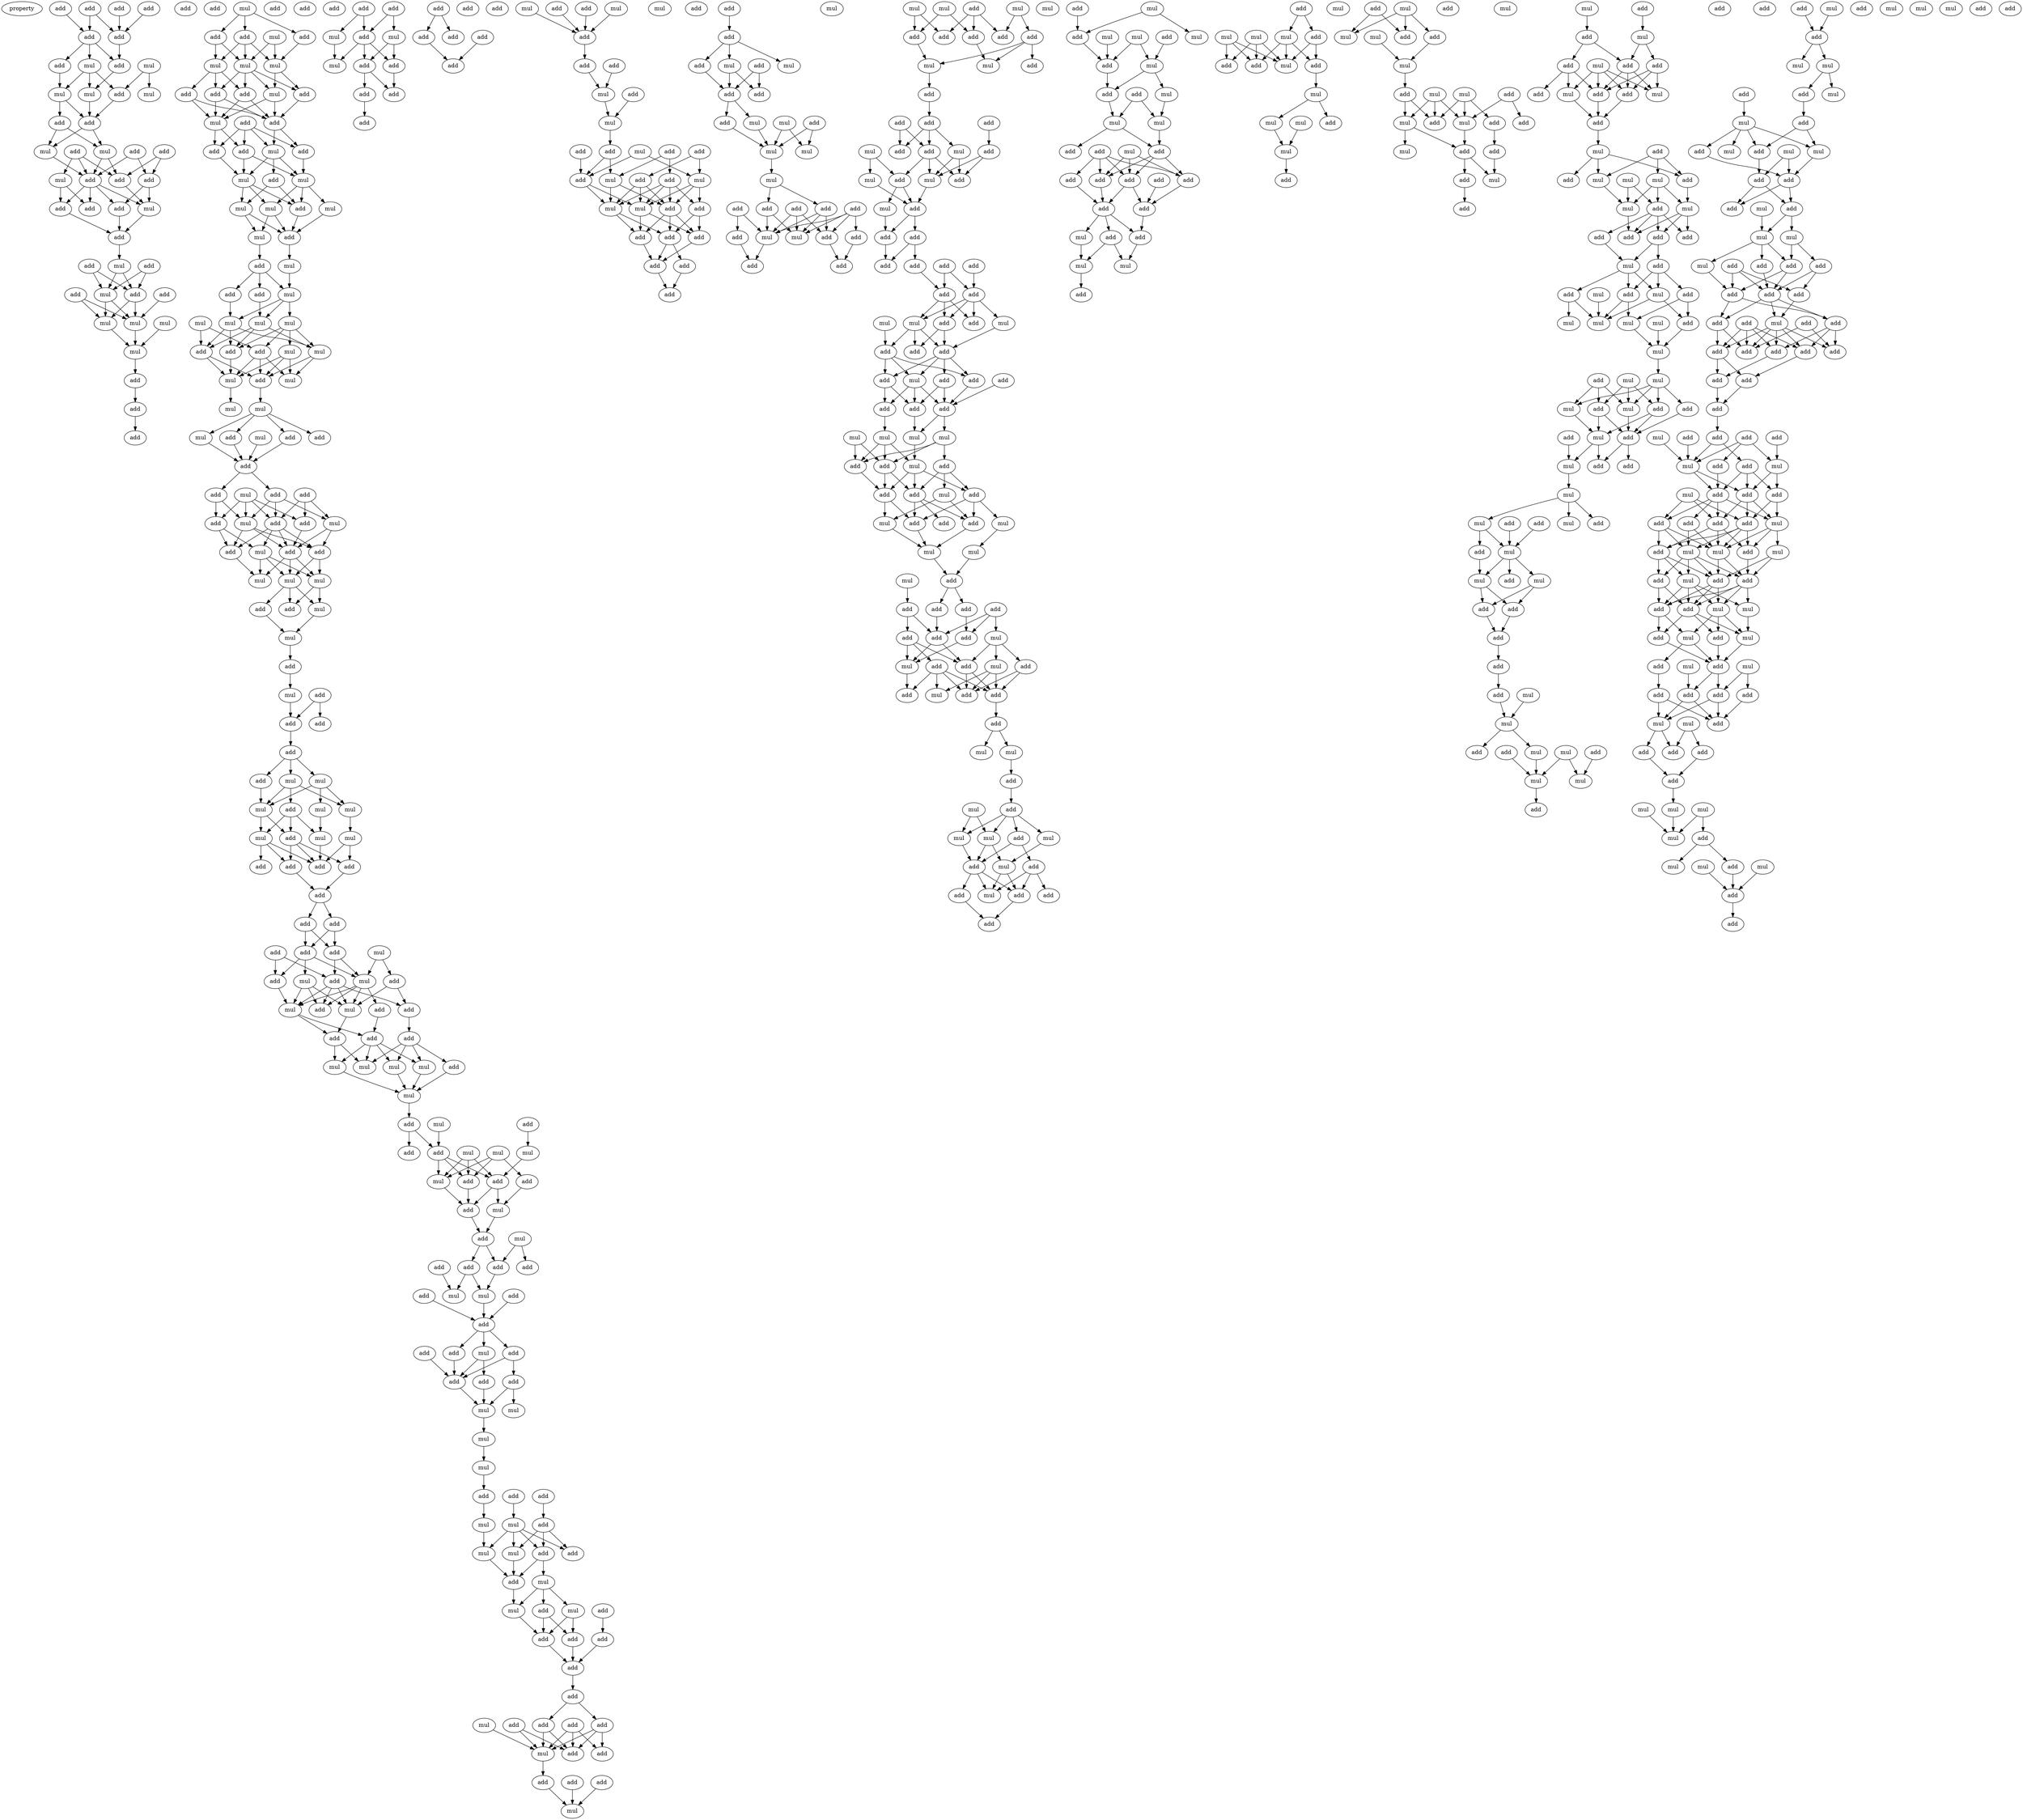 digraph {
    node [fontcolor=black]
    property [mul=2,lf=2.0]
    0 [ label = add ];
    1 [ label = add ];
    2 [ label = add ];
    3 [ label = add ];
    4 [ label = add ];
    5 [ label = add ];
    6 [ label = mul ];
    7 [ label = add ];
    8 [ label = mul ];
    9 [ label = add ];
    10 [ label = mul ];
    11 [ label = add ];
    12 [ label = mul ];
    13 [ label = mul ];
    14 [ label = add ];
    15 [ label = add ];
    16 [ label = add ];
    17 [ label = mul ];
    18 [ label = add ];
    19 [ label = mul ];
    20 [ label = add ];
    21 [ label = mul ];
    22 [ label = add ];
    23 [ label = add ];
    24 [ label = add ];
    25 [ label = add ];
    26 [ label = mul ];
    27 [ label = add ];
    28 [ label = add ];
    29 [ label = add ];
    30 [ label = add ];
    31 [ label = add ];
    32 [ label = add ];
    33 [ label = mul ];
    34 [ label = mul ];
    35 [ label = add ];
    36 [ label = add ];
    37 [ label = add ];
    38 [ label = mul ];
    39 [ label = mul ];
    40 [ label = mul ];
    41 [ label = add ];
    42 [ label = mul ];
    43 [ label = add ];
    44 [ label = add ];
    45 [ label = add ];
    46 [ label = mul ];
    47 [ label = add ];
    48 [ label = mul ];
    49 [ label = add ];
    50 [ label = add ];
    51 [ label = mul ];
    52 [ label = mul ];
    53 [ label = mul ];
    54 [ label = mul ];
    55 [ label = add ];
    56 [ label = add ];
    57 [ label = add ];
    58 [ label = add ];
    59 [ label = mul ];
    60 [ label = add ];
    61 [ label = add ];
    62 [ label = add ];
    63 [ label = add ];
    64 [ label = add ];
    65 [ label = mul ];
    66 [ label = mul ];
    67 [ label = mul ];
    68 [ label = add ];
    69 [ label = mul ];
    70 [ label = mul ];
    71 [ label = add ];
    72 [ label = mul ];
    73 [ label = add ];
    74 [ label = mul ];
    75 [ label = add ];
    76 [ label = mul ];
    77 [ label = mul ];
    78 [ label = add ];
    79 [ label = add ];
    80 [ label = mul ];
    81 [ label = mul ];
    82 [ label = mul ];
    83 [ label = mul ];
    84 [ label = add ];
    85 [ label = mul ];
    86 [ label = add ];
    87 [ label = add ];
    88 [ label = mul ];
    89 [ label = add ];
    90 [ label = mul ];
    91 [ label = mul ];
    92 [ label = mul ];
    93 [ label = mul ];
    94 [ label = mul ];
    95 [ label = mul ];
    96 [ label = add ];
    97 [ label = add ];
    98 [ label = add ];
    99 [ label = add ];
    100 [ label = add ];
    101 [ label = add ];
    102 [ label = mul ];
    103 [ label = add ];
    104 [ label = mul ];
    105 [ label = add ];
    106 [ label = add ];
    107 [ label = add ];
    108 [ label = mul ];
    109 [ label = add ];
    110 [ label = mul ];
    111 [ label = add ];
    112 [ label = add ];
    113 [ label = mul ];
    114 [ label = mul ];
    115 [ label = mul ];
    116 [ label = add ];
    117 [ label = add ];
    118 [ label = mul ];
    119 [ label = mul ];
    120 [ label = add ];
    121 [ label = mul ];
    122 [ label = add ];
    123 [ label = add ];
    124 [ label = add ];
    125 [ label = add ];
    126 [ label = mul ];
    127 [ label = mul ];
    128 [ label = add ];
    129 [ label = mul ];
    130 [ label = mul ];
    131 [ label = mul ];
    132 [ label = add ];
    133 [ label = mul ];
    134 [ label = add ];
    135 [ label = mul ];
    136 [ label = mul ];
    137 [ label = add ];
    138 [ label = add ];
    139 [ label = add ];
    140 [ label = add ];
    141 [ label = add ];
    142 [ label = add ];
    143 [ label = add ];
    144 [ label = add ];
    145 [ label = add ];
    146 [ label = mul ];
    147 [ label = add ];
    148 [ label = add ];
    149 [ label = add ];
    150 [ label = add ];
    151 [ label = mul ];
    152 [ label = mul ];
    153 [ label = add ];
    154 [ label = mul ];
    155 [ label = add ];
    156 [ label = add ];
    157 [ label = mul ];
    158 [ label = add ];
    159 [ label = add ];
    160 [ label = add ];
    161 [ label = add ];
    162 [ label = add ];
    163 [ label = mul ];
    164 [ label = mul ];
    165 [ label = mul ];
    166 [ label = mul ];
    167 [ label = mul ];
    168 [ label = add ];
    169 [ label = add ];
    170 [ label = mul ];
    171 [ label = add ];
    172 [ label = mul ];
    173 [ label = mul ];
    174 [ label = add ];
    175 [ label = mul ];
    176 [ label = add ];
    177 [ label = add ];
    178 [ label = add ];
    179 [ label = mul ];
    180 [ label = add ];
    181 [ label = mul ];
    182 [ label = add ];
    183 [ label = mul ];
    184 [ label = add ];
    185 [ label = add ];
    186 [ label = add ];
    187 [ label = add ];
    188 [ label = mul ];
    189 [ label = add ];
    190 [ label = mul ];
    191 [ label = add ];
    192 [ label = add ];
    193 [ label = add ];
    194 [ label = add ];
    195 [ label = add ];
    196 [ label = mul ];
    197 [ label = add ];
    198 [ label = add ];
    199 [ label = add ];
    200 [ label = mul ];
    201 [ label = mul ];
    202 [ label = mul ];
    203 [ label = mul ];
    204 [ label = add ];
    205 [ label = add ];
    206 [ label = add ];
    207 [ label = add ];
    208 [ label = add ];
    209 [ label = mul ];
    210 [ label = mul ];
    211 [ label = mul ];
    212 [ label = mul ];
    213 [ label = add ];
    214 [ label = add ];
    215 [ label = add ];
    216 [ label = mul ];
    217 [ label = mul ];
    218 [ label = add ];
    219 [ label = add ];
    220 [ label = mul ];
    221 [ label = add ];
    222 [ label = add ];
    223 [ label = add ];
    224 [ label = add ];
    225 [ label = add ];
    226 [ label = add ];
    227 [ label = add ];
    228 [ label = add ];
    229 [ label = add ];
    230 [ label = mul ];
    231 [ label = add ];
    232 [ label = mul ];
    233 [ label = add ];
    234 [ label = add ];
    235 [ label = add ];
    236 [ label = add ];
    237 [ label = add ];
    238 [ label = mul ];
    239 [ label = add ];
    240 [ label = add ];
    241 [ label = add ];
    242 [ label = mul ];
    243 [ label = mul ];
    244 [ label = mul ];
    245 [ label = add ];
    246 [ label = add ];
    247 [ label = add ];
    248 [ label = add ];
    249 [ label = add ];
    250 [ label = add ];
    251 [ label = add ];
    252 [ label = add ];
    253 [ label = add ];
    254 [ label = add ];
    255 [ label = add ];
    256 [ label = add ];
    257 [ label = mul ];
    258 [ label = mul ];
    259 [ label = add ];
    260 [ label = add ];
    261 [ label = mul ];
    262 [ label = add ];
    263 [ label = add ];
    264 [ label = add ];
    265 [ label = add ];
    266 [ label = add ];
    267 [ label = mul ];
    268 [ label = mul ];
    269 [ label = add ];
    270 [ label = add ];
    271 [ label = add ];
    272 [ label = add ];
    273 [ label = mul ];
    274 [ label = add ];
    275 [ label = mul ];
    276 [ label = add ];
    277 [ label = mul ];
    278 [ label = add ];
    279 [ label = add ];
    280 [ label = mul ];
    281 [ label = mul ];
    282 [ label = add ];
    283 [ label = add ];
    284 [ label = add ];
    285 [ label = add ];
    286 [ label = add ];
    287 [ label = add ];
    288 [ label = add ];
    289 [ label = add ];
    290 [ label = add ];
    291 [ label = add ];
    292 [ label = mul ];
    293 [ label = mul ];
    294 [ label = add ];
    295 [ label = add ];
    296 [ label = add ];
    297 [ label = mul ];
    298 [ label = mul ];
    299 [ label = add ];
    300 [ label = add ];
    301 [ label = mul ];
    302 [ label = mul ];
    303 [ label = mul ];
    304 [ label = mul ];
    305 [ label = add ];
    306 [ label = add ];
    307 [ label = add ];
    308 [ label = add ];
    309 [ label = add ];
    310 [ label = mul ];
    311 [ label = add ];
    312 [ label = mul ];
    313 [ label = add ];
    314 [ label = add ];
    315 [ label = add ];
    316 [ label = add ];
    317 [ label = add ];
    318 [ label = mul ];
    319 [ label = mul ];
    320 [ label = mul ];
    321 [ label = add ];
    322 [ label = add ];
    323 [ label = add ];
    324 [ label = add ];
    325 [ label = add ];
    326 [ label = mul ];
    327 [ label = add ];
    328 [ label = mul ];
    329 [ label = add ];
    330 [ label = add ];
    331 [ label = add ];
    332 [ label = add ];
    333 [ label = mul ];
    334 [ label = add ];
    335 [ label = add ];
    336 [ label = add ];
    337 [ label = mul ];
    338 [ label = mul ];
    339 [ label = mul ];
    340 [ label = add ];
    341 [ label = add ];
    342 [ label = mul ];
    343 [ label = add ];
    344 [ label = add ];
    345 [ label = add ];
    346 [ label = add ];
    347 [ label = add ];
    348 [ label = add ];
    349 [ label = add ];
    350 [ label = add ];
    351 [ label = add ];
    352 [ label = mul ];
    353 [ label = add ];
    354 [ label = mul ];
    355 [ label = mul ];
    356 [ label = add ];
    357 [ label = add ];
    358 [ label = add ];
    359 [ label = add ];
    360 [ label = add ];
    361 [ label = mul ];
    362 [ label = add ];
    363 [ label = add ];
    364 [ label = add ];
    365 [ label = add ];
    366 [ label = add ];
    367 [ label = add ];
    368 [ label = mul ];
    369 [ label = mul ];
    370 [ label = mul ];
    371 [ label = mul ];
    372 [ label = add ];
    373 [ label = add ];
    374 [ label = mul ];
    375 [ label = add ];
    376 [ label = add ];
    377 [ label = add ];
    378 [ label = add ];
    379 [ label = mul ];
    380 [ label = add ];
    381 [ label = mul ];
    382 [ label = mul ];
    383 [ label = add ];
    384 [ label = add ];
    385 [ label = mul ];
    386 [ label = mul ];
    387 [ label = add ];
    388 [ label = mul ];
    389 [ label = add ];
    390 [ label = add ];
    391 [ label = add ];
    392 [ label = add ];
    393 [ label = mul ];
    394 [ label = add ];
    395 [ label = add ];
    396 [ label = add ];
    397 [ label = add ];
    398 [ label = mul ];
    399 [ label = add ];
    400 [ label = mul ];
    401 [ label = add ];
    402 [ label = add ];
    403 [ label = add ];
    404 [ label = add ];
    405 [ label = mul ];
    406 [ label = add ];
    407 [ label = mul ];
    408 [ label = mul ];
    409 [ label = add ];
    410 [ label = mul ];
    411 [ label = add ];
    412 [ label = mul ];
    413 [ label = add ];
    414 [ label = mul ];
    415 [ label = mul ];
    416 [ label = add ];
    417 [ label = add ];
    418 [ label = mul ];
    419 [ label = mul ];
    420 [ label = mul ];
    421 [ label = add ];
    422 [ label = add ];
    423 [ label = add ];
    424 [ label = add ];
    425 [ label = add ];
    426 [ label = mul ];
    427 [ label = mul ];
    428 [ label = mul ];
    429 [ label = add ];
    430 [ label = add ];
    431 [ label = mul ];
    432 [ label = add ];
    433 [ label = mul ];
    434 [ label = add ];
    435 [ label = mul ];
    436 [ label = add ];
    437 [ label = mul ];
    438 [ label = mul ];
    439 [ label = add ];
    440 [ label = mul ];
    441 [ label = add ];
    442 [ label = add ];
    443 [ label = add ];
    444 [ label = add ];
    445 [ label = add ];
    446 [ label = add ];
    447 [ label = add ];
    448 [ label = add ];
    449 [ label = add ];
    450 [ label = add ];
    451 [ label = add ];
    452 [ label = mul ];
    453 [ label = mul ];
    454 [ label = mul ];
    455 [ label = add ];
    456 [ label = add ];
    457 [ label = mul ];
    458 [ label = mul ];
    459 [ label = mul ];
    460 [ label = add ];
    461 [ label = add ];
    462 [ label = mul ];
    463 [ label = add ];
    464 [ label = add ];
    465 [ label = mul ];
    466 [ label = mul ];
    467 [ label = add ];
    468 [ label = mul ];
    469 [ label = mul ];
    470 [ label = add ];
    471 [ label = mul ];
    472 [ label = add ];
    473 [ label = mul ];
    474 [ label = mul ];
    475 [ label = add ];
    476 [ label = mul ];
    477 [ label = add ];
    478 [ label = add ];
    479 [ label = mul ];
    480 [ label = add ];
    481 [ label = add ];
    482 [ label = mul ];
    483 [ label = mul ];
    484 [ label = add ];
    485 [ label = add ];
    486 [ label = mul ];
    487 [ label = add ];
    488 [ label = mul ];
    489 [ label = add ];
    490 [ label = add ];
    491 [ label = mul ];
    492 [ label = add ];
    493 [ label = mul ];
    494 [ label = add ];
    495 [ label = mul ];
    496 [ label = mul ];
    497 [ label = add ];
    498 [ label = mul ];
    499 [ label = add ];
    500 [ label = add ];
    501 [ label = add ];
    502 [ label = add ];
    503 [ label = mul ];
    504 [ label = mul ];
    505 [ label = add ];
    506 [ label = add ];
    507 [ label = mul ];
    508 [ label = add ];
    509 [ label = add ];
    510 [ label = add ];
    511 [ label = mul ];
    512 [ label = add ];
    513 [ label = add ];
    514 [ label = mul ];
    515 [ label = mul ];
    516 [ label = mul ];
    517 [ label = add ];
    518 [ label = mul ];
    519 [ label = mul ];
    520 [ label = add ];
    521 [ label = add ];
    522 [ label = add ];
    523 [ label = add ];
    524 [ label = add ];
    525 [ label = mul ];
    526 [ label = add ];
    527 [ label = add ];
    528 [ label = add ];
    529 [ label = mul ];
    530 [ label = mul ];
    531 [ label = mul ];
    532 [ label = mul ];
    533 [ label = mul ];
    534 [ label = mul ];
    535 [ label = add ];
    536 [ label = mul ];
    537 [ label = mul ];
    538 [ label = add ];
    539 [ label = mul ];
    540 [ label = mul ];
    541 [ label = mul ];
    542 [ label = add ];
    543 [ label = add ];
    544 [ label = add ];
    545 [ label = add ];
    546 [ label = add ];
    547 [ label = mul ];
    548 [ label = mul ];
    549 [ label = add ];
    550 [ label = add ];
    551 [ label = mul ];
    552 [ label = add ];
    553 [ label = add ];
    554 [ label = add ];
    555 [ label = mul ];
    556 [ label = mul ];
    557 [ label = mul ];
    558 [ label = add ];
    559 [ label = mul ];
    560 [ label = mul ];
    561 [ label = add ];
    562 [ label = add ];
    563 [ label = add ];
    564 [ label = add ];
    565 [ label = add ];
    566 [ label = add ];
    567 [ label = add ];
    568 [ label = add ];
    569 [ label = mul ];
    570 [ label = mul ];
    571 [ label = add ];
    572 [ label = add ];
    573 [ label = mul ];
    574 [ label = add ];
    575 [ label = mul ];
    576 [ label = mul ];
    577 [ label = mul ];
    578 [ label = add ];
    579 [ label = add ];
    580 [ label = mul ];
    581 [ label = add ];
    582 [ label = mul ];
    583 [ label = mul ];
    584 [ label = add ];
    585 [ label = add ];
    586 [ label = mul ];
    587 [ label = add ];
    588 [ label = add ];
    589 [ label = mul ];
    590 [ label = add ];
    591 [ label = mul ];
    592 [ label = add ];
    593 [ label = mul ];
    594 [ label = mul ];
    595 [ label = add ];
    596 [ label = add ];
    597 [ label = add ];
    598 [ label = mul ];
    599 [ label = add ];
    600 [ label = mul ];
    601 [ label = mul ];
    602 [ label = add ];
    603 [ label = add ];
    604 [ label = add ];
    605 [ label = add ];
    606 [ label = mul ];
    607 [ label = add ];
    608 [ label = add ];
    609 [ label = add ];
    610 [ label = add ];
    611 [ label = mul ];
    612 [ label = add ];
    613 [ label = add ];
    614 [ label = add ];
    615 [ label = add ];
    616 [ label = add ];
    617 [ label = add ];
    618 [ label = add ];
    619 [ label = add ];
    620 [ label = add ];
    621 [ label = add ];
    622 [ label = add ];
    623 [ label = add ];
    624 [ label = add ];
    625 [ label = mul ];
    626 [ label = add ];
    627 [ label = add ];
    628 [ label = add ];
    629 [ label = add ];
    630 [ label = mul ];
    631 [ label = mul ];
    632 [ label = add ];
    633 [ label = mul ];
    634 [ label = add ];
    635 [ label = add ];
    636 [ label = add ];
    637 [ label = add ];
    638 [ label = add ];
    639 [ label = add ];
    640 [ label = mul ];
    641 [ label = add ];
    642 [ label = mul ];
    643 [ label = mul ];
    644 [ label = mul ];
    645 [ label = add ];
    646 [ label = mul ];
    647 [ label = add ];
    648 [ label = add ];
    649 [ label = add ];
    650 [ label = mul ];
    651 [ label = add ];
    652 [ label = add ];
    653 [ label = mul ];
    654 [ label = mul ];
    655 [ label = add ];
    656 [ label = mul ];
    657 [ label = add ];
    658 [ label = add ];
    659 [ label = add ];
    660 [ label = mul ];
    661 [ label = mul ];
    662 [ label = add ];
    663 [ label = add ];
    664 [ label = add ];
    665 [ label = add ];
    666 [ label = mul ];
    667 [ label = mul ];
    668 [ label = add ];
    669 [ label = add ];
    670 [ label = mul ];
    671 [ label = add ];
    672 [ label = add ];
    673 [ label = add ];
    674 [ label = mul ];
    675 [ label = mul ];
    676 [ label = mul ];
    677 [ label = add ];
    678 [ label = mul ];
    679 [ label = mul ];
    680 [ label = mul ];
    681 [ label = mul ];
    682 [ label = add ];
    683 [ label = add ];
    684 [ label = add ];
    685 [ label = mul ];
    686 [ label = mul ];
    687 [ label = add ];
    688 [ label = add ];
    0 -> 4 [ name = 0 ];
    0 -> 5 [ name = 1 ];
    1 -> 4 [ name = 2 ];
    2 -> 5 [ name = 3 ];
    3 -> 5 [ name = 4 ];
    4 -> 7 [ name = 5 ];
    4 -> 8 [ name = 6 ];
    4 -> 9 [ name = 7 ];
    5 -> 9 [ name = 8 ];
    6 -> 10 [ name = 9 ];
    6 -> 11 [ name = 10 ];
    7 -> 13 [ name = 11 ];
    8 -> 11 [ name = 12 ];
    8 -> 12 [ name = 13 ];
    8 -> 13 [ name = 14 ];
    9 -> 12 [ name = 15 ];
    11 -> 14 [ name = 16 ];
    12 -> 14 [ name = 17 ];
    13 -> 14 [ name = 18 ];
    13 -> 15 [ name = 19 ];
    14 -> 17 [ name = 20 ];
    14 -> 19 [ name = 21 ];
    15 -> 17 [ name = 22 ];
    15 -> 19 [ name = 23 ];
    16 -> 21 [ name = 24 ];
    16 -> 24 [ name = 25 ];
    16 -> 25 [ name = 26 ];
    17 -> 25 [ name = 27 ];
    18 -> 22 [ name = 28 ];
    18 -> 25 [ name = 29 ];
    19 -> 24 [ name = 30 ];
    19 -> 25 [ name = 31 ];
    20 -> 22 [ name = 32 ];
    20 -> 24 [ name = 33 ];
    21 -> 28 [ name = 34 ];
    21 -> 29 [ name = 35 ];
    22 -> 26 [ name = 36 ];
    22 -> 27 [ name = 37 ];
    24 -> 26 [ name = 38 ];
    25 -> 26 [ name = 39 ];
    25 -> 27 [ name = 40 ];
    25 -> 28 [ name = 41 ];
    25 -> 29 [ name = 42 ];
    26 -> 30 [ name = 43 ];
    27 -> 30 [ name = 44 ];
    29 -> 30 [ name = 45 ];
    30 -> 33 [ name = 46 ];
    31 -> 34 [ name = 47 ];
    31 -> 37 [ name = 48 ];
    32 -> 34 [ name = 49 ];
    32 -> 37 [ name = 50 ];
    33 -> 34 [ name = 51 ];
    33 -> 37 [ name = 52 ];
    34 -> 39 [ name = 53 ];
    34 -> 40 [ name = 54 ];
    35 -> 39 [ name = 55 ];
    35 -> 40 [ name = 56 ];
    36 -> 39 [ name = 57 ];
    37 -> 39 [ name = 58 ];
    37 -> 40 [ name = 59 ];
    38 -> 42 [ name = 60 ];
    39 -> 42 [ name = 61 ];
    40 -> 42 [ name = 62 ];
    42 -> 43 [ name = 63 ];
    43 -> 44 [ name = 64 ];
    44 -> 45 [ name = 65 ];
    46 -> 47 [ name = 66 ];
    46 -> 49 [ name = 67 ];
    46 -> 50 [ name = 68 ];
    47 -> 52 [ name = 69 ];
    47 -> 53 [ name = 70 ];
    48 -> 51 [ name = 71 ];
    48 -> 53 [ name = 72 ];
    49 -> 51 [ name = 73 ];
    50 -> 51 [ name = 74 ];
    50 -> 52 [ name = 75 ];
    50 -> 53 [ name = 76 ];
    51 -> 54 [ name = 77 ];
    51 -> 57 [ name = 78 ];
    52 -> 55 [ name = 79 ];
    52 -> 56 [ name = 80 ];
    52 -> 58 [ name = 81 ];
    53 -> 54 [ name = 82 ];
    53 -> 55 [ name = 83 ];
    53 -> 57 [ name = 84 ];
    53 -> 58 [ name = 85 ];
    54 -> 59 [ name = 86 ];
    54 -> 61 [ name = 87 ];
    55 -> 59 [ name = 88 ];
    55 -> 61 [ name = 89 ];
    56 -> 59 [ name = 90 ];
    56 -> 61 [ name = 91 ];
    57 -> 61 [ name = 92 ];
    58 -> 59 [ name = 93 ];
    58 -> 61 [ name = 94 ];
    59 -> 62 [ name = 95 ];
    59 -> 63 [ name = 96 ];
    60 -> 62 [ name = 97 ];
    60 -> 63 [ name = 98 ];
    60 -> 64 [ name = 99 ];
    60 -> 65 [ name = 100 ];
    61 -> 64 [ name = 101 ];
    61 -> 65 [ name = 102 ];
    62 -> 66 [ name = 103 ];
    62 -> 67 [ name = 104 ];
    63 -> 66 [ name = 105 ];
    64 -> 67 [ name = 106 ];
    65 -> 66 [ name = 107 ];
    65 -> 67 [ name = 108 ];
    65 -> 68 [ name = 109 ];
    66 -> 69 [ name = 110 ];
    66 -> 71 [ name = 111 ];
    66 -> 72 [ name = 112 ];
    67 -> 70 [ name = 113 ];
    67 -> 71 [ name = 114 ];
    67 -> 72 [ name = 115 ];
    68 -> 69 [ name = 116 ];
    68 -> 71 [ name = 117 ];
    69 -> 73 [ name = 118 ];
    69 -> 74 [ name = 119 ];
    70 -> 73 [ name = 120 ];
    71 -> 73 [ name = 121 ];
    72 -> 73 [ name = 122 ];
    72 -> 74 [ name = 123 ];
    73 -> 76 [ name = 124 ];
    74 -> 75 [ name = 125 ];
    75 -> 77 [ name = 126 ];
    75 -> 78 [ name = 127 ];
    75 -> 79 [ name = 128 ];
    76 -> 77 [ name = 129 ];
    77 -> 80 [ name = 130 ];
    77 -> 81 [ name = 131 ];
    77 -> 83 [ name = 132 ];
    78 -> 83 [ name = 133 ];
    79 -> 80 [ name = 134 ];
    80 -> 84 [ name = 135 ];
    80 -> 87 [ name = 136 ];
    80 -> 88 [ name = 137 ];
    81 -> 85 [ name = 138 ];
    81 -> 86 [ name = 139 ];
    81 -> 87 [ name = 140 ];
    81 -> 88 [ name = 141 ];
    82 -> 84 [ name = 142 ];
    82 -> 86 [ name = 143 ];
    83 -> 84 [ name = 144 ];
    83 -> 87 [ name = 145 ];
    83 -> 88 [ name = 146 ];
    84 -> 89 [ name = 147 ];
    84 -> 91 [ name = 148 ];
    85 -> 89 [ name = 149 ];
    85 -> 90 [ name = 150 ];
    85 -> 91 [ name = 151 ];
    86 -> 89 [ name = 152 ];
    86 -> 90 [ name = 153 ];
    86 -> 91 [ name = 154 ];
    87 -> 91 [ name = 155 ];
    88 -> 89 [ name = 156 ];
    88 -> 90 [ name = 157 ];
    89 -> 93 [ name = 158 ];
    91 -> 92 [ name = 159 ];
    93 -> 95 [ name = 160 ];
    93 -> 96 [ name = 161 ];
    93 -> 97 [ name = 162 ];
    93 -> 98 [ name = 163 ];
    94 -> 99 [ name = 164 ];
    95 -> 99 [ name = 165 ];
    97 -> 99 [ name = 166 ];
    98 -> 99 [ name = 167 ];
    99 -> 101 [ name = 168 ];
    99 -> 103 [ name = 169 ];
    100 -> 105 [ name = 170 ];
    100 -> 106 [ name = 171 ];
    100 -> 108 [ name = 172 ];
    101 -> 104 [ name = 173 ];
    101 -> 107 [ name = 174 ];
    102 -> 104 [ name = 175 ];
    102 -> 105 [ name = 176 ];
    102 -> 106 [ name = 177 ];
    102 -> 107 [ name = 178 ];
    103 -> 104 [ name = 179 ];
    103 -> 105 [ name = 180 ];
    103 -> 108 [ name = 181 ];
    104 -> 109 [ name = 182 ];
    104 -> 111 [ name = 183 ];
    104 -> 112 [ name = 184 ];
    105 -> 109 [ name = 185 ];
    105 -> 110 [ name = 186 ];
    105 -> 111 [ name = 187 ];
    105 -> 112 [ name = 188 ];
    106 -> 112 [ name = 189 ];
    107 -> 109 [ name = 190 ];
    107 -> 110 [ name = 191 ];
    108 -> 111 [ name = 192 ];
    108 -> 112 [ name = 193 ];
    109 -> 115 [ name = 194 ];
    110 -> 113 [ name = 195 ];
    110 -> 114 [ name = 196 ];
    110 -> 115 [ name = 197 ];
    111 -> 113 [ name = 198 ];
    111 -> 114 [ name = 199 ];
    112 -> 113 [ name = 200 ];
    112 -> 114 [ name = 201 ];
    112 -> 115 [ name = 202 ];
    113 -> 116 [ name = 203 ];
    113 -> 117 [ name = 204 ];
    113 -> 118 [ name = 205 ];
    114 -> 117 [ name = 206 ];
    114 -> 118 [ name = 207 ];
    116 -> 119 [ name = 208 ];
    118 -> 119 [ name = 209 ];
    119 -> 120 [ name = 210 ];
    120 -> 121 [ name = 211 ];
    121 -> 123 [ name = 212 ];
    122 -> 123 [ name = 213 ];
    122 -> 124 [ name = 214 ];
    123 -> 125 [ name = 215 ];
    125 -> 126 [ name = 216 ];
    125 -> 127 [ name = 217 ];
    125 -> 128 [ name = 218 ];
    126 -> 129 [ name = 219 ];
    126 -> 131 [ name = 220 ];
    126 -> 132 [ name = 221 ];
    127 -> 129 [ name = 222 ];
    127 -> 130 [ name = 223 ];
    127 -> 131 [ name = 224 ];
    128 -> 129 [ name = 225 ];
    129 -> 133 [ name = 226 ];
    129 -> 134 [ name = 227 ];
    130 -> 136 [ name = 228 ];
    131 -> 135 [ name = 229 ];
    132 -> 133 [ name = 230 ];
    132 -> 134 [ name = 231 ];
    132 -> 136 [ name = 232 ];
    133 -> 137 [ name = 233 ];
    133 -> 139 [ name = 234 ];
    133 -> 141 [ name = 235 ];
    134 -> 137 [ name = 236 ];
    134 -> 139 [ name = 237 ];
    134 -> 140 [ name = 238 ];
    135 -> 137 [ name = 239 ];
    135 -> 140 [ name = 240 ];
    136 -> 137 [ name = 241 ];
    139 -> 142 [ name = 242 ];
    140 -> 142 [ name = 243 ];
    142 -> 143 [ name = 244 ];
    142 -> 144 [ name = 245 ];
    143 -> 145 [ name = 246 ];
    143 -> 147 [ name = 247 ];
    144 -> 145 [ name = 248 ];
    144 -> 147 [ name = 249 ];
    145 -> 151 [ name = 250 ];
    145 -> 153 [ name = 251 ];
    146 -> 150 [ name = 252 ];
    146 -> 151 [ name = 253 ];
    147 -> 149 [ name = 254 ];
    147 -> 151 [ name = 255 ];
    147 -> 152 [ name = 256 ];
    148 -> 149 [ name = 257 ];
    148 -> 153 [ name = 258 ];
    149 -> 157 [ name = 259 ];
    150 -> 154 [ name = 260 ];
    150 -> 156 [ name = 261 ];
    151 -> 154 [ name = 262 ];
    151 -> 155 [ name = 263 ];
    151 -> 157 [ name = 264 ];
    151 -> 158 [ name = 265 ];
    152 -> 154 [ name = 266 ];
    152 -> 155 [ name = 267 ];
    152 -> 157 [ name = 268 ];
    153 -> 154 [ name = 269 ];
    153 -> 155 [ name = 270 ];
    153 -> 156 [ name = 271 ];
    153 -> 157 [ name = 272 ];
    154 -> 159 [ name = 273 ];
    156 -> 160 [ name = 274 ];
    157 -> 159 [ name = 275 ];
    157 -> 161 [ name = 276 ];
    158 -> 161 [ name = 277 ];
    159 -> 163 [ name = 278 ];
    159 -> 165 [ name = 279 ];
    160 -> 162 [ name = 280 ];
    160 -> 163 [ name = 281 ];
    160 -> 164 [ name = 282 ];
    160 -> 166 [ name = 283 ];
    161 -> 163 [ name = 284 ];
    161 -> 164 [ name = 285 ];
    161 -> 165 [ name = 286 ];
    161 -> 166 [ name = 287 ];
    162 -> 167 [ name = 288 ];
    164 -> 167 [ name = 289 ];
    165 -> 167 [ name = 290 ];
    166 -> 167 [ name = 291 ];
    167 -> 169 [ name = 292 ];
    168 -> 175 [ name = 293 ];
    169 -> 171 [ name = 294 ];
    169 -> 174 [ name = 295 ];
    170 -> 174 [ name = 296 ];
    172 -> 176 [ name = 297 ];
    172 -> 177 [ name = 298 ];
    172 -> 179 [ name = 299 ];
    173 -> 176 [ name = 300 ];
    173 -> 178 [ name = 301 ];
    173 -> 179 [ name = 302 ];
    174 -> 176 [ name = 303 ];
    174 -> 178 [ name = 304 ];
    174 -> 179 [ name = 305 ];
    175 -> 178 [ name = 306 ];
    176 -> 180 [ name = 307 ];
    177 -> 181 [ name = 308 ];
    178 -> 180 [ name = 309 ];
    178 -> 181 [ name = 310 ];
    179 -> 180 [ name = 311 ];
    180 -> 182 [ name = 312 ];
    181 -> 182 [ name = 313 ];
    182 -> 185 [ name = 314 ];
    182 -> 186 [ name = 315 ];
    183 -> 184 [ name = 316 ];
    183 -> 185 [ name = 317 ];
    185 -> 190 [ name = 318 ];
    186 -> 188 [ name = 319 ];
    186 -> 190 [ name = 320 ];
    187 -> 188 [ name = 321 ];
    189 -> 192 [ name = 322 ];
    190 -> 192 [ name = 323 ];
    191 -> 192 [ name = 324 ];
    192 -> 194 [ name = 325 ];
    192 -> 195 [ name = 326 ];
    192 -> 196 [ name = 327 ];
    193 -> 197 [ name = 328 ];
    194 -> 197 [ name = 329 ];
    194 -> 198 [ name = 330 ];
    195 -> 197 [ name = 331 ];
    196 -> 197 [ name = 332 ];
    196 -> 199 [ name = 333 ];
    197 -> 201 [ name = 334 ];
    198 -> 200 [ name = 335 ];
    198 -> 201 [ name = 336 ];
    199 -> 201 [ name = 337 ];
    201 -> 202 [ name = 338 ];
    202 -> 203 [ name = 339 ];
    203 -> 204 [ name = 340 ];
    204 -> 209 [ name = 341 ];
    205 -> 210 [ name = 342 ];
    207 -> 208 [ name = 343 ];
    208 -> 212 [ name = 344 ];
    208 -> 213 [ name = 345 ];
    208 -> 214 [ name = 346 ];
    209 -> 211 [ name = 347 ];
    210 -> 211 [ name = 348 ];
    210 -> 212 [ name = 349 ];
    210 -> 213 [ name = 350 ];
    210 -> 214 [ name = 351 ];
    211 -> 215 [ name = 352 ];
    212 -> 215 [ name = 353 ];
    214 -> 215 [ name = 354 ];
    214 -> 216 [ name = 355 ];
    215 -> 220 [ name = 356 ];
    216 -> 217 [ name = 357 ];
    216 -> 219 [ name = 358 ];
    216 -> 220 [ name = 359 ];
    217 -> 221 [ name = 360 ];
    217 -> 223 [ name = 361 ];
    218 -> 224 [ name = 362 ];
    219 -> 221 [ name = 363 ];
    219 -> 223 [ name = 364 ];
    220 -> 221 [ name = 365 ];
    221 -> 225 [ name = 366 ];
    223 -> 225 [ name = 367 ];
    224 -> 225 [ name = 368 ];
    225 -> 226 [ name = 369 ];
    226 -> 229 [ name = 370 ];
    226 -> 231 [ name = 371 ];
    227 -> 232 [ name = 372 ];
    227 -> 233 [ name = 373 ];
    227 -> 234 [ name = 374 ];
    228 -> 232 [ name = 375 ];
    228 -> 233 [ name = 376 ];
    229 -> 232 [ name = 377 ];
    229 -> 233 [ name = 378 ];
    229 -> 234 [ name = 379 ];
    230 -> 232 [ name = 380 ];
    231 -> 232 [ name = 381 ];
    231 -> 233 [ name = 382 ];
    232 -> 236 [ name = 383 ];
    235 -> 238 [ name = 384 ];
    236 -> 238 [ name = 385 ];
    237 -> 238 [ name = 386 ];
    239 -> 241 [ name = 387 ];
    239 -> 242 [ name = 388 ];
    240 -> 241 [ name = 389 ];
    240 -> 243 [ name = 390 ];
    241 -> 244 [ name = 391 ];
    241 -> 245 [ name = 392 ];
    241 -> 246 [ name = 393 ];
    242 -> 245 [ name = 394 ];
    242 -> 246 [ name = 395 ];
    243 -> 244 [ name = 396 ];
    245 -> 247 [ name = 397 ];
    245 -> 248 [ name = 398 ];
    246 -> 247 [ name = 399 ];
    248 -> 249 [ name = 400 ];
    250 -> 251 [ name = 401 ];
    250 -> 255 [ name = 402 ];
    251 -> 256 [ name = 403 ];
    253 -> 256 [ name = 404 ];
    257 -> 262 [ name = 405 ];
    259 -> 262 [ name = 406 ];
    260 -> 262 [ name = 407 ];
    261 -> 262 [ name = 408 ];
    262 -> 264 [ name = 409 ];
    264 -> 267 [ name = 410 ];
    265 -> 267 [ name = 411 ];
    266 -> 268 [ name = 412 ];
    267 -> 268 [ name = 413 ];
    268 -> 270 [ name = 414 ];
    269 -> 274 [ name = 415 ];
    270 -> 274 [ name = 416 ];
    270 -> 275 [ name = 417 ];
    271 -> 277 [ name = 418 ];
    271 -> 278 [ name = 419 ];
    272 -> 275 [ name = 420 ];
    272 -> 276 [ name = 421 ];
    273 -> 274 [ name = 422 ];
    273 -> 277 [ name = 423 ];
    274 -> 280 [ name = 424 ];
    274 -> 281 [ name = 425 ];
    275 -> 279 [ name = 426 ];
    275 -> 280 [ name = 427 ];
    276 -> 279 [ name = 428 ];
    276 -> 280 [ name = 429 ];
    276 -> 281 [ name = 430 ];
    276 -> 282 [ name = 431 ];
    277 -> 279 [ name = 432 ];
    277 -> 281 [ name = 433 ];
    277 -> 282 [ name = 434 ];
    278 -> 279 [ name = 435 ];
    278 -> 280 [ name = 436 ];
    278 -> 281 [ name = 437 ];
    279 -> 283 [ name = 438 ];
    279 -> 284 [ name = 439 ];
    279 -> 285 [ name = 440 ];
    280 -> 284 [ name = 441 ];
    280 -> 285 [ name = 442 ];
    281 -> 283 [ name = 443 ];
    281 -> 284 [ name = 444 ];
    282 -> 283 [ name = 445 ];
    282 -> 285 [ name = 446 ];
    283 -> 286 [ name = 447 ];
    284 -> 286 [ name = 448 ];
    285 -> 286 [ name = 449 ];
    285 -> 287 [ name = 450 ];
    286 -> 288 [ name = 451 ];
    287 -> 288 [ name = 452 ];
    289 -> 290 [ name = 453 ];
    290 -> 291 [ name = 454 ];
    290 -> 292 [ name = 455 ];
    290 -> 293 [ name = 456 ];
    291 -> 295 [ name = 457 ];
    293 -> 295 [ name = 458 ];
    293 -> 296 [ name = 459 ];
    294 -> 295 [ name = 460 ];
    294 -> 296 [ name = 461 ];
    295 -> 300 [ name = 462 ];
    295 -> 301 [ name = 463 ];
    297 -> 302 [ name = 464 ];
    297 -> 303 [ name = 465 ];
    299 -> 302 [ name = 466 ];
    299 -> 303 [ name = 467 ];
    300 -> 302 [ name = 468 ];
    301 -> 302 [ name = 469 ];
    302 -> 304 [ name = 470 ];
    304 -> 306 [ name = 471 ];
    304 -> 308 [ name = 472 ];
    305 -> 310 [ name = 473 ];
    305 -> 311 [ name = 474 ];
    306 -> 310 [ name = 475 ];
    306 -> 312 [ name = 476 ];
    307 -> 310 [ name = 477 ];
    307 -> 312 [ name = 478 ];
    307 -> 314 [ name = 479 ];
    308 -> 310 [ name = 480 ];
    308 -> 312 [ name = 481 ];
    308 -> 314 [ name = 482 ];
    309 -> 310 [ name = 483 ];
    309 -> 312 [ name = 484 ];
    309 -> 313 [ name = 485 ];
    309 -> 314 [ name = 486 ];
    310 -> 316 [ name = 487 ];
    311 -> 316 [ name = 488 ];
    313 -> 315 [ name = 489 ];
    314 -> 315 [ name = 490 ];
    317 -> 322 [ name = 491 ];
    317 -> 323 [ name = 492 ];
    317 -> 325 [ name = 493 ];
    318 -> 321 [ name = 494 ];
    318 -> 325 [ name = 495 ];
    319 -> 321 [ name = 496 ];
    319 -> 323 [ name = 497 ];
    320 -> 322 [ name = 498 ];
    320 -> 324 [ name = 499 ];
    321 -> 326 [ name = 500 ];
    323 -> 328 [ name = 501 ];
    324 -> 326 [ name = 502 ];
    324 -> 327 [ name = 503 ];
    324 -> 328 [ name = 504 ];
    326 -> 329 [ name = 505 ];
    329 -> 331 [ name = 506 ];
    330 -> 335 [ name = 507 ];
    330 -> 336 [ name = 508 ];
    331 -> 335 [ name = 509 ];
    331 -> 336 [ name = 510 ];
    331 -> 337 [ name = 511 ];
    332 -> 334 [ name = 512 ];
    333 -> 338 [ name = 513 ];
    333 -> 340 [ name = 514 ];
    334 -> 339 [ name = 515 ];
    334 -> 341 [ name = 516 ];
    335 -> 339 [ name = 517 ];
    335 -> 340 [ name = 518 ];
    335 -> 341 [ name = 519 ];
    337 -> 339 [ name = 520 ];
    337 -> 341 [ name = 521 ];
    338 -> 343 [ name = 522 ];
    339 -> 343 [ name = 523 ];
    340 -> 342 [ name = 524 ];
    340 -> 343 [ name = 525 ];
    342 -> 344 [ name = 526 ];
    343 -> 344 [ name = 527 ];
    343 -> 345 [ name = 528 ];
    344 -> 349 [ name = 529 ];
    345 -> 347 [ name = 530 ];
    345 -> 349 [ name = 531 ];
    346 -> 350 [ name = 532 ];
    346 -> 351 [ name = 533 ];
    347 -> 350 [ name = 534 ];
    348 -> 351 [ name = 535 ];
    350 -> 352 [ name = 536 ];
    350 -> 353 [ name = 537 ];
    350 -> 356 [ name = 538 ];
    351 -> 352 [ name = 539 ];
    351 -> 353 [ name = 540 ];
    351 -> 355 [ name = 541 ];
    351 -> 356 [ name = 542 ];
    352 -> 357 [ name = 543 ];
    352 -> 358 [ name = 544 ];
    352 -> 359 [ name = 545 ];
    353 -> 357 [ name = 546 ];
    353 -> 358 [ name = 547 ];
    354 -> 359 [ name = 548 ];
    355 -> 358 [ name = 549 ];
    358 -> 361 [ name = 550 ];
    358 -> 362 [ name = 551 ];
    358 -> 363 [ name = 552 ];
    358 -> 364 [ name = 553 ];
    359 -> 361 [ name = 554 ];
    359 -> 363 [ name = 555 ];
    359 -> 364 [ name = 556 ];
    360 -> 367 [ name = 557 ];
    361 -> 365 [ name = 558 ];
    361 -> 366 [ name = 559 ];
    361 -> 367 [ name = 560 ];
    362 -> 365 [ name = 561 ];
    362 -> 367 [ name = 562 ];
    363 -> 367 [ name = 563 ];
    364 -> 365 [ name = 564 ];
    364 -> 366 [ name = 565 ];
    365 -> 370 [ name = 566 ];
    366 -> 371 [ name = 567 ];
    367 -> 368 [ name = 568 ];
    367 -> 370 [ name = 569 ];
    368 -> 372 [ name = 570 ];
    368 -> 373 [ name = 571 ];
    368 -> 375 [ name = 572 ];
    369 -> 373 [ name = 573 ];
    369 -> 375 [ name = 574 ];
    370 -> 374 [ name = 575 ];
    371 -> 373 [ name = 576 ];
    371 -> 374 [ name = 577 ];
    371 -> 375 [ name = 578 ];
    372 -> 377 [ name = 579 ];
    372 -> 378 [ name = 580 ];
    372 -> 379 [ name = 581 ];
    373 -> 376 [ name = 582 ];
    374 -> 376 [ name = 583 ];
    374 -> 377 [ name = 584 ];
    374 -> 378 [ name = 585 ];
    375 -> 376 [ name = 586 ];
    375 -> 378 [ name = 587 ];
    376 -> 380 [ name = 588 ];
    376 -> 382 [ name = 589 ];
    377 -> 380 [ name = 590 ];
    377 -> 381 [ name = 591 ];
    377 -> 383 [ name = 592 ];
    378 -> 380 [ name = 593 ];
    378 -> 383 [ name = 594 ];
    378 -> 384 [ name = 595 ];
    379 -> 382 [ name = 596 ];
    379 -> 383 [ name = 597 ];
    380 -> 385 [ name = 598 ];
    381 -> 386 [ name = 599 ];
    382 -> 385 [ name = 600 ];
    383 -> 385 [ name = 601 ];
    385 -> 387 [ name = 602 ];
    386 -> 387 [ name = 603 ];
    387 -> 390 [ name = 604 ];
    387 -> 391 [ name = 605 ];
    388 -> 389 [ name = 606 ];
    389 -> 395 [ name = 607 ];
    389 -> 396 [ name = 608 ];
    390 -> 394 [ name = 609 ];
    391 -> 395 [ name = 610 ];
    392 -> 393 [ name = 611 ];
    392 -> 394 [ name = 612 ];
    392 -> 395 [ name = 613 ];
    393 -> 399 [ name = 614 ];
    393 -> 400 [ name = 615 ];
    393 -> 401 [ name = 616 ];
    394 -> 398 [ name = 617 ];
    395 -> 398 [ name = 618 ];
    395 -> 401 [ name = 619 ];
    396 -> 397 [ name = 620 ];
    396 -> 398 [ name = 621 ];
    396 -> 401 [ name = 622 ];
    397 -> 402 [ name = 623 ];
    397 -> 403 [ name = 624 ];
    397 -> 404 [ name = 625 ];
    397 -> 405 [ name = 626 ];
    398 -> 402 [ name = 627 ];
    399 -> 403 [ name = 628 ];
    399 -> 404 [ name = 629 ];
    400 -> 403 [ name = 630 ];
    400 -> 404 [ name = 631 ];
    400 -> 405 [ name = 632 ];
    401 -> 403 [ name = 633 ];
    401 -> 404 [ name = 634 ];
    404 -> 406 [ name = 635 ];
    406 -> 407 [ name = 636 ];
    406 -> 408 [ name = 637 ];
    408 -> 409 [ name = 638 ];
    409 -> 411 [ name = 639 ];
    410 -> 412 [ name = 640 ];
    410 -> 415 [ name = 641 ];
    411 -> 412 [ name = 642 ];
    411 -> 413 [ name = 643 ];
    411 -> 414 [ name = 644 ];
    411 -> 415 [ name = 645 ];
    412 -> 416 [ name = 646 ];
    412 -> 418 [ name = 647 ];
    413 -> 416 [ name = 648 ];
    413 -> 417 [ name = 649 ];
    414 -> 418 [ name = 650 ];
    415 -> 416 [ name = 651 ];
    416 -> 419 [ name = 652 ];
    416 -> 421 [ name = 653 ];
    416 -> 422 [ name = 654 ];
    417 -> 419 [ name = 655 ];
    417 -> 422 [ name = 656 ];
    417 -> 423 [ name = 657 ];
    418 -> 419 [ name = 658 ];
    418 -> 422 [ name = 659 ];
    421 -> 424 [ name = 660 ];
    422 -> 424 [ name = 661 ];
    425 -> 430 [ name = 662 ];
    426 -> 428 [ name = 663 ];
    426 -> 430 [ name = 664 ];
    427 -> 432 [ name = 665 ];
    429 -> 433 [ name = 666 ];
    430 -> 432 [ name = 667 ];
    431 -> 432 [ name = 668 ];
    431 -> 433 [ name = 669 ];
    432 -> 434 [ name = 670 ];
    433 -> 434 [ name = 671 ];
    433 -> 435 [ name = 672 ];
    434 -> 438 [ name = 673 ];
    435 -> 437 [ name = 674 ];
    436 -> 437 [ name = 675 ];
    436 -> 438 [ name = 676 ];
    437 -> 441 [ name = 677 ];
    438 -> 439 [ name = 678 ];
    438 -> 441 [ name = 679 ];
    440 -> 443 [ name = 680 ];
    440 -> 446 [ name = 681 ];
    440 -> 447 [ name = 682 ];
    441 -> 443 [ name = 683 ];
    441 -> 446 [ name = 684 ];
    441 -> 447 [ name = 685 ];
    442 -> 443 [ name = 686 ];
    442 -> 445 [ name = 687 ];
    442 -> 446 [ name = 688 ];
    442 -> 447 [ name = 689 ];
    443 -> 448 [ name = 690 ];
    443 -> 449 [ name = 691 ];
    444 -> 448 [ name = 692 ];
    445 -> 449 [ name = 693 ];
    446 -> 449 [ name = 694 ];
    447 -> 448 [ name = 695 ];
    448 -> 451 [ name = 696 ];
    449 -> 450 [ name = 697 ];
    449 -> 451 [ name = 698 ];
    449 -> 452 [ name = 699 ];
    450 -> 453 [ name = 700 ];
    450 -> 454 [ name = 701 ];
    451 -> 454 [ name = 702 ];
    452 -> 453 [ name = 703 ];
    453 -> 455 [ name = 704 ];
    456 -> 457 [ name = 705 ];
    456 -> 460 [ name = 706 ];
    457 -> 461 [ name = 707 ];
    457 -> 462 [ name = 708 ];
    457 -> 463 [ name = 709 ];
    458 -> 461 [ name = 710 ];
    458 -> 462 [ name = 711 ];
    458 -> 464 [ name = 712 ];
    459 -> 461 [ name = 713 ];
    459 -> 462 [ name = 714 ];
    459 -> 464 [ name = 715 ];
    460 -> 462 [ name = 716 ];
    460 -> 463 [ name = 717 ];
    463 -> 465 [ name = 718 ];
    465 -> 466 [ name = 719 ];
    465 -> 467 [ name = 720 ];
    466 -> 469 [ name = 721 ];
    468 -> 469 [ name = 722 ];
    469 -> 470 [ name = 723 ];
    472 -> 476 [ name = 724 ];
    472 -> 477 [ name = 725 ];
    473 -> 475 [ name = 726 ];
    473 -> 476 [ name = 727 ];
    473 -> 477 [ name = 728 ];
    474 -> 479 [ name = 729 ];
    475 -> 479 [ name = 730 ];
    479 -> 480 [ name = 731 ];
    480 -> 484 [ name = 732 ];
    480 -> 486 [ name = 733 ];
    481 -> 485 [ name = 734 ];
    481 -> 488 [ name = 735 ];
    482 -> 484 [ name = 736 ];
    482 -> 486 [ name = 737 ];
    482 -> 488 [ name = 738 ];
    483 -> 484 [ name = 739 ];
    483 -> 487 [ name = 740 ];
    483 -> 488 [ name = 741 ];
    486 -> 490 [ name = 742 ];
    486 -> 491 [ name = 743 ];
    487 -> 489 [ name = 744 ];
    488 -> 490 [ name = 745 ];
    489 -> 493 [ name = 746 ];
    490 -> 492 [ name = 747 ];
    490 -> 493 [ name = 748 ];
    492 -> 494 [ name = 749 ];
    496 -> 499 [ name = 750 ];
    497 -> 498 [ name = 751 ];
    498 -> 500 [ name = 752 ];
    498 -> 501 [ name = 753 ];
    499 -> 501 [ name = 754 ];
    499 -> 502 [ name = 755 ];
    500 -> 506 [ name = 756 ];
    500 -> 507 [ name = 757 ];
    500 -> 508 [ name = 758 ];
    501 -> 506 [ name = 759 ];
    501 -> 507 [ name = 760 ];
    501 -> 508 [ name = 761 ];
    502 -> 504 [ name = 762 ];
    502 -> 505 [ name = 763 ];
    502 -> 508 [ name = 764 ];
    503 -> 504 [ name = 765 ];
    503 -> 506 [ name = 766 ];
    503 -> 507 [ name = 767 ];
    503 -> 508 [ name = 768 ];
    504 -> 509 [ name = 769 ];
    506 -> 509 [ name = 770 ];
    508 -> 509 [ name = 771 ];
    509 -> 511 [ name = 772 ];
    510 -> 513 [ name = 773 ];
    510 -> 514 [ name = 774 ];
    510 -> 515 [ name = 775 ];
    511 -> 512 [ name = 776 ];
    511 -> 513 [ name = 777 ];
    511 -> 514 [ name = 778 ];
    513 -> 519 [ name = 779 ];
    514 -> 518 [ name = 780 ];
    515 -> 517 [ name = 781 ];
    515 -> 518 [ name = 782 ];
    515 -> 519 [ name = 783 ];
    516 -> 517 [ name = 784 ];
    516 -> 518 [ name = 785 ];
    517 -> 520 [ name = 786 ];
    517 -> 521 [ name = 787 ];
    517 -> 522 [ name = 788 ];
    517 -> 523 [ name = 789 ];
    518 -> 523 [ name = 790 ];
    519 -> 521 [ name = 791 ];
    519 -> 522 [ name = 792 ];
    519 -> 523 [ name = 793 ];
    520 -> 525 [ name = 794 ];
    521 -> 524 [ name = 795 ];
    521 -> 525 [ name = 796 ];
    524 -> 526 [ name = 797 ];
    524 -> 528 [ name = 798 ];
    524 -> 529 [ name = 799 ];
    525 -> 526 [ name = 800 ];
    525 -> 527 [ name = 801 ];
    525 -> 529 [ name = 802 ];
    526 -> 531 [ name = 803 ];
    526 -> 533 [ name = 804 ];
    527 -> 531 [ name = 805 ];
    527 -> 534 [ name = 806 ];
    528 -> 533 [ name = 807 ];
    528 -> 535 [ name = 808 ];
    529 -> 531 [ name = 809 ];
    529 -> 535 [ name = 810 ];
    530 -> 531 [ name = 811 ];
    532 -> 536 [ name = 812 ];
    533 -> 536 [ name = 813 ];
    535 -> 536 [ name = 814 ];
    536 -> 539 [ name = 815 ];
    537 -> 541 [ name = 816 ];
    537 -> 542 [ name = 817 ];
    537 -> 544 [ name = 818 ];
    538 -> 540 [ name = 819 ];
    538 -> 541 [ name = 820 ];
    538 -> 544 [ name = 821 ];
    539 -> 540 [ name = 822 ];
    539 -> 541 [ name = 823 ];
    539 -> 542 [ name = 824 ];
    539 -> 543 [ name = 825 ];
    540 -> 547 [ name = 826 ];
    541 -> 545 [ name = 827 ];
    542 -> 545 [ name = 828 ];
    542 -> 547 [ name = 829 ];
    543 -> 545 [ name = 830 ];
    544 -> 545 [ name = 831 ];
    544 -> 547 [ name = 832 ];
    545 -> 549 [ name = 833 ];
    545 -> 550 [ name = 834 ];
    546 -> 548 [ name = 835 ];
    547 -> 548 [ name = 836 ];
    547 -> 550 [ name = 837 ];
    548 -> 551 [ name = 838 ];
    551 -> 554 [ name = 839 ];
    551 -> 555 [ name = 840 ];
    551 -> 556 [ name = 841 ];
    552 -> 557 [ name = 842 ];
    553 -> 557 [ name = 843 ];
    556 -> 557 [ name = 844 ];
    556 -> 558 [ name = 845 ];
    557 -> 559 [ name = 846 ];
    557 -> 560 [ name = 847 ];
    557 -> 561 [ name = 848 ];
    558 -> 560 [ name = 849 ];
    559 -> 562 [ name = 850 ];
    559 -> 564 [ name = 851 ];
    560 -> 562 [ name = 852 ];
    560 -> 564 [ name = 853 ];
    562 -> 565 [ name = 854 ];
    564 -> 565 [ name = 855 ];
    565 -> 566 [ name = 856 ];
    566 -> 568 [ name = 857 ];
    568 -> 570 [ name = 858 ];
    569 -> 570 [ name = 859 ];
    570 -> 572 [ name = 860 ];
    570 -> 573 [ name = 861 ];
    571 -> 577 [ name = 862 ];
    573 -> 577 [ name = 863 ];
    574 -> 576 [ name = 864 ];
    575 -> 576 [ name = 865 ];
    575 -> 577 [ name = 866 ];
    577 -> 578 [ name = 867 ];
    579 -> 581 [ name = 868 ];
    580 -> 581 [ name = 869 ];
    581 -> 582 [ name = 870 ];
    581 -> 583 [ name = 871 ];
    583 -> 585 [ name = 872 ];
    583 -> 586 [ name = 873 ];
    585 -> 588 [ name = 874 ];
    587 -> 589 [ name = 875 ];
    588 -> 590 [ name = 876 ];
    588 -> 593 [ name = 877 ];
    589 -> 590 [ name = 878 ];
    589 -> 592 [ name = 879 ];
    589 -> 593 [ name = 880 ];
    589 -> 594 [ name = 881 ];
    590 -> 596 [ name = 882 ];
    591 -> 595 [ name = 883 ];
    591 -> 596 [ name = 884 ];
    592 -> 595 [ name = 885 ];
    593 -> 595 [ name = 886 ];
    595 -> 597 [ name = 887 ];
    595 -> 599 [ name = 888 ];
    596 -> 597 [ name = 889 ];
    596 -> 599 [ name = 890 ];
    598 -> 600 [ name = 891 ];
    599 -> 600 [ name = 892 ];
    599 -> 601 [ name = 893 ];
    600 -> 602 [ name = 894 ];
    600 -> 603 [ name = 895 ];
    600 -> 606 [ name = 896 ];
    601 -> 602 [ name = 897 ];
    601 -> 605 [ name = 898 ];
    602 -> 607 [ name = 899 ];
    602 -> 609 [ name = 900 ];
    603 -> 607 [ name = 901 ];
    604 -> 607 [ name = 902 ];
    604 -> 608 [ name = 903 ];
    604 -> 609 [ name = 904 ];
    605 -> 607 [ name = 905 ];
    605 -> 608 [ name = 906 ];
    606 -> 609 [ name = 907 ];
    607 -> 611 [ name = 908 ];
    607 -> 613 [ name = 909 ];
    607 -> 614 [ name = 910 ];
    608 -> 611 [ name = 911 ];
    609 -> 613 [ name = 912 ];
    609 -> 614 [ name = 913 ];
    610 -> 615 [ name = 914 ];
    610 -> 617 [ name = 915 ];
    610 -> 618 [ name = 916 ];
    610 -> 619 [ name = 917 ];
    611 -> 615 [ name = 918 ];
    611 -> 616 [ name = 919 ];
    611 -> 617 [ name = 920 ];
    611 -> 618 [ name = 921 ];
    611 -> 619 [ name = 922 ];
    612 -> 616 [ name = 923 ];
    612 -> 619 [ name = 924 ];
    613 -> 615 [ name = 925 ];
    613 -> 616 [ name = 926 ];
    613 -> 618 [ name = 927 ];
    614 -> 617 [ name = 928 ];
    614 -> 619 [ name = 929 ];
    615 -> 621 [ name = 930 ];
    617 -> 620 [ name = 931 ];
    617 -> 621 [ name = 932 ];
    618 -> 620 [ name = 933 ];
    620 -> 622 [ name = 934 ];
    621 -> 622 [ name = 935 ];
    622 -> 624 [ name = 936 ];
    623 -> 630 [ name = 937 ];
    624 -> 628 [ name = 938 ];
    624 -> 631 [ name = 939 ];
    625 -> 631 [ name = 940 ];
    626 -> 629 [ name = 941 ];
    626 -> 630 [ name = 942 ];
    626 -> 631 [ name = 943 ];
    627 -> 631 [ name = 944 ];
    628 -> 632 [ name = 945 ];
    628 -> 634 [ name = 946 ];
    628 -> 635 [ name = 947 ];
    629 -> 634 [ name = 948 ];
    630 -> 632 [ name = 949 ];
    630 -> 635 [ name = 950 ];
    631 -> 634 [ name = 951 ];
    631 -> 635 [ name = 952 ];
    632 -> 637 [ name = 953 ];
    632 -> 640 [ name = 954 ];
    633 -> 636 [ name = 955 ];
    633 -> 637 [ name = 956 ];
    633 -> 638 [ name = 957 ];
    634 -> 636 [ name = 958 ];
    634 -> 638 [ name = 959 ];
    634 -> 639 [ name = 960 ];
    634 -> 640 [ name = 961 ];
    635 -> 637 [ name = 962 ];
    635 -> 638 [ name = 963 ];
    635 -> 640 [ name = 964 ];
    636 -> 641 [ name = 965 ];
    636 -> 642 [ name = 966 ];
    636 -> 644 [ name = 967 ];
    637 -> 641 [ name = 968 ];
    637 -> 642 [ name = 969 ];
    637 -> 644 [ name = 970 ];
    637 -> 645 [ name = 971 ];
    638 -> 641 [ name = 972 ];
    638 -> 644 [ name = 973 ];
    638 -> 645 [ name = 974 ];
    639 -> 642 [ name = 975 ];
    639 -> 644 [ name = 976 ];
    640 -> 643 [ name = 977 ];
    640 -> 644 [ name = 978 ];
    640 -> 645 [ name = 979 ];
    641 -> 646 [ name = 980 ];
    641 -> 648 [ name = 981 ];
    641 -> 649 [ name = 982 ];
    642 -> 646 [ name = 983 ];
    642 -> 647 [ name = 984 ];
    642 -> 648 [ name = 985 ];
    642 -> 649 [ name = 986 ];
    643 -> 647 [ name = 987 ];
    643 -> 648 [ name = 988 ];
    644 -> 647 [ name = 989 ];
    644 -> 648 [ name = 990 ];
    645 -> 647 [ name = 991 ];
    646 -> 650 [ name = 992 ];
    646 -> 651 [ name = 993 ];
    646 -> 652 [ name = 994 ];
    646 -> 653 [ name = 995 ];
    647 -> 650 [ name = 996 ];
    647 -> 651 [ name = 997 ];
    647 -> 652 [ name = 998 ];
    647 -> 653 [ name = 999 ];
    648 -> 651 [ name = 1000 ];
    648 -> 652 [ name = 1001 ];
    648 -> 653 [ name = 1002 ];
    649 -> 651 [ name = 1003 ];
    649 -> 652 [ name = 1004 ];
    650 -> 656 [ name = 1005 ];
    651 -> 654 [ name = 1006 ];
    651 -> 657 [ name = 1007 ];
    652 -> 655 [ name = 1008 ];
    652 -> 656 [ name = 1009 ];
    652 -> 657 [ name = 1010 ];
    653 -> 654 [ name = 1011 ];
    653 -> 655 [ name = 1012 ];
    653 -> 656 [ name = 1013 ];
    654 -> 658 [ name = 1014 ];
    654 -> 659 [ name = 1015 ];
    655 -> 658 [ name = 1016 ];
    656 -> 658 [ name = 1017 ];
    657 -> 658 [ name = 1018 ];
    658 -> 663 [ name = 1019 ];
    658 -> 665 [ name = 1020 ];
    659 -> 664 [ name = 1021 ];
    660 -> 662 [ name = 1022 ];
    660 -> 665 [ name = 1023 ];
    661 -> 663 [ name = 1024 ];
    662 -> 668 [ name = 1025 ];
    663 -> 666 [ name = 1026 ];
    663 -> 668 [ name = 1027 ];
    664 -> 666 [ name = 1028 ];
    664 -> 668 [ name = 1029 ];
    665 -> 666 [ name = 1030 ];
    665 -> 668 [ name = 1031 ];
    666 -> 669 [ name = 1032 ];
    666 -> 672 [ name = 1033 ];
    667 -> 669 [ name = 1034 ];
    667 -> 671 [ name = 1035 ];
    671 -> 673 [ name = 1036 ];
    672 -> 673 [ name = 1037 ];
    673 -> 675 [ name = 1038 ];
    674 -> 677 [ name = 1039 ];
    674 -> 678 [ name = 1040 ];
    675 -> 678 [ name = 1041 ];
    676 -> 678 [ name = 1042 ];
    677 -> 679 [ name = 1043 ];
    677 -> 682 [ name = 1044 ];
    680 -> 683 [ name = 1045 ];
    681 -> 683 [ name = 1046 ];
    682 -> 683 [ name = 1047 ];
    683 -> 684 [ name = 1048 ];
}

